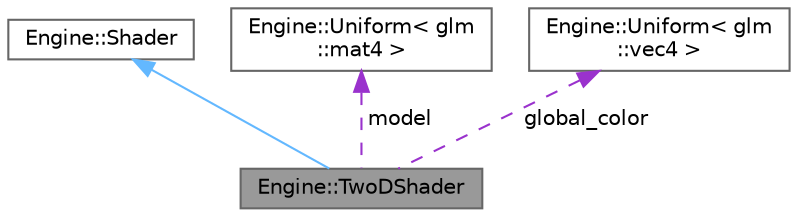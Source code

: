 digraph "Engine::TwoDShader"
{
 // LATEX_PDF_SIZE
  bgcolor="transparent";
  edge [fontname=Helvetica,fontsize=10,labelfontname=Helvetica,labelfontsize=10];
  node [fontname=Helvetica,fontsize=10,shape=box,height=0.2,width=0.4];
  Node1 [label="Engine::TwoDShader",height=0.2,width=0.4,color="gray40", fillcolor="grey60", style="filled", fontcolor="black",tooltip="TwoDShader, automatically set before calling on_draw_2d."];
  Node2 -> Node1 [dir="back",color="steelblue1",style="solid"];
  Node2 [label="Engine::Shader",height=0.2,width=0.4,color="gray40", fillcolor="white", style="filled",URL="$class_engine_1_1_shader.html",tooltip="Shader abstract class."];
  Node3 -> Node1 [dir="back",color="darkorchid3",style="dashed",label=" model" ];
  Node3 [label="Engine::Uniform\< glm\l::mat4 \>",height=0.2,width=0.4,color="gray40", fillcolor="white", style="filled",URL="$class_engine_1_1_uniform.html",tooltip=" "];
  Node4 -> Node1 [dir="back",color="darkorchid3",style="dashed",label=" global_color" ];
  Node4 [label="Engine::Uniform\< glm\l::vec4 \>",height=0.2,width=0.4,color="gray40", fillcolor="white", style="filled",URL="$class_engine_1_1_uniform.html",tooltip=" "];
}

